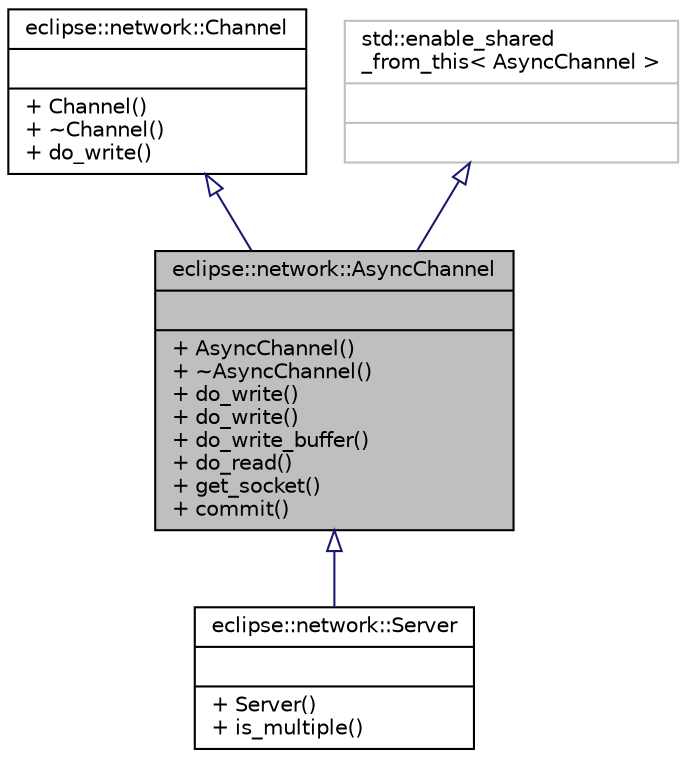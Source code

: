 digraph "eclipse::network::AsyncChannel"
{
  edge [fontname="Helvetica",fontsize="10",labelfontname="Helvetica",labelfontsize="10"];
  node [fontname="Helvetica",fontsize="10",shape=record];
  Node1 [label="{eclipse::network::AsyncChannel\n||+ AsyncChannel()\l+ ~AsyncChannel()\l+ do_write()\l+ do_write()\l+ do_write_buffer()\l+ do_read()\l+ get_socket()\l+ commit()\l}",height=0.2,width=0.4,color="black", fillcolor="grey75", style="filled" fontcolor="black"];
  Node2 -> Node1 [dir="back",color="midnightblue",fontsize="10",style="solid",arrowtail="onormal",fontname="Helvetica"];
  Node2 [label="{eclipse::network::Channel\n||+ Channel()\l+ ~Channel()\l+ do_write()\l}",height=0.2,width=0.4,color="black", fillcolor="white", style="filled",URL="$classeclipse_1_1network_1_1Channel.html"];
  Node3 -> Node1 [dir="back",color="midnightblue",fontsize="10",style="solid",arrowtail="onormal",fontname="Helvetica"];
  Node3 [label="{std::enable_shared\l_from_this\< AsyncChannel \>\n||}",height=0.2,width=0.4,color="grey75", fillcolor="white", style="filled"];
  Node1 -> Node4 [dir="back",color="midnightblue",fontsize="10",style="solid",arrowtail="onormal",fontname="Helvetica"];
  Node4 [label="{eclipse::network::Server\n||+ Server()\l+ is_multiple()\l}",height=0.2,width=0.4,color="black", fillcolor="white", style="filled",URL="$classeclipse_1_1network_1_1Server.html"];
}
